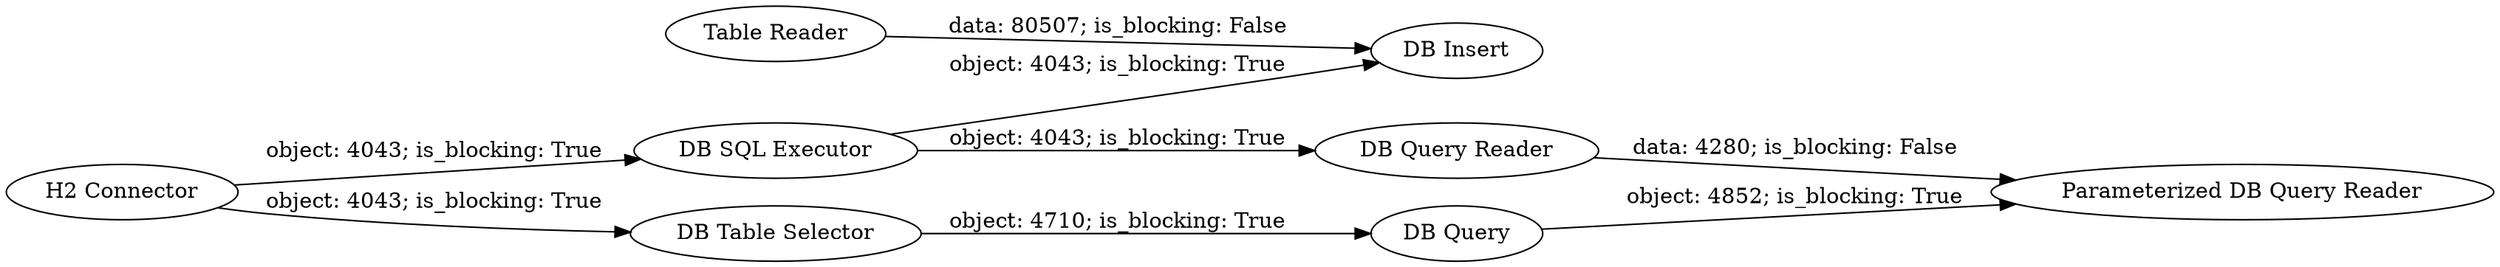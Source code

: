 digraph {
	"-5929720696577963748_96" [label="Table Reader"]
	"1220403149370214298_87" [label="DB SQL Executor"]
	"1220403149370214298_84" [label="DB Query Reader"]
	"1220403149370214298_85" [label="Parameterized DB Query Reader"]
	"1220403149370214298_77" [label="H2 Connector"]
	"1220403149370214298_83" [label="DB Query"]
	"-5929720696577963748_89" [label="DB Insert"]
	"1220403149370214298_72" [label="DB Table Selector"]
	"1220403149370214298_84" -> "1220403149370214298_85" [label="data: 4280; is_blocking: False"]
	"1220403149370214298_87" -> "-5929720696577963748_89" [label="object: 4043; is_blocking: True"]
	"1220403149370214298_87" -> "1220403149370214298_84" [label="object: 4043; is_blocking: True"]
	"-5929720696577963748_96" -> "-5929720696577963748_89" [label="data: 80507; is_blocking: False"]
	"1220403149370214298_83" -> "1220403149370214298_85" [label="object: 4852; is_blocking: True"]
	"1220403149370214298_72" -> "1220403149370214298_83" [label="object: 4710; is_blocking: True"]
	"1220403149370214298_77" -> "1220403149370214298_72" [label="object: 4043; is_blocking: True"]
	"1220403149370214298_77" -> "1220403149370214298_87" [label="object: 4043; is_blocking: True"]
	rankdir=LR
}
